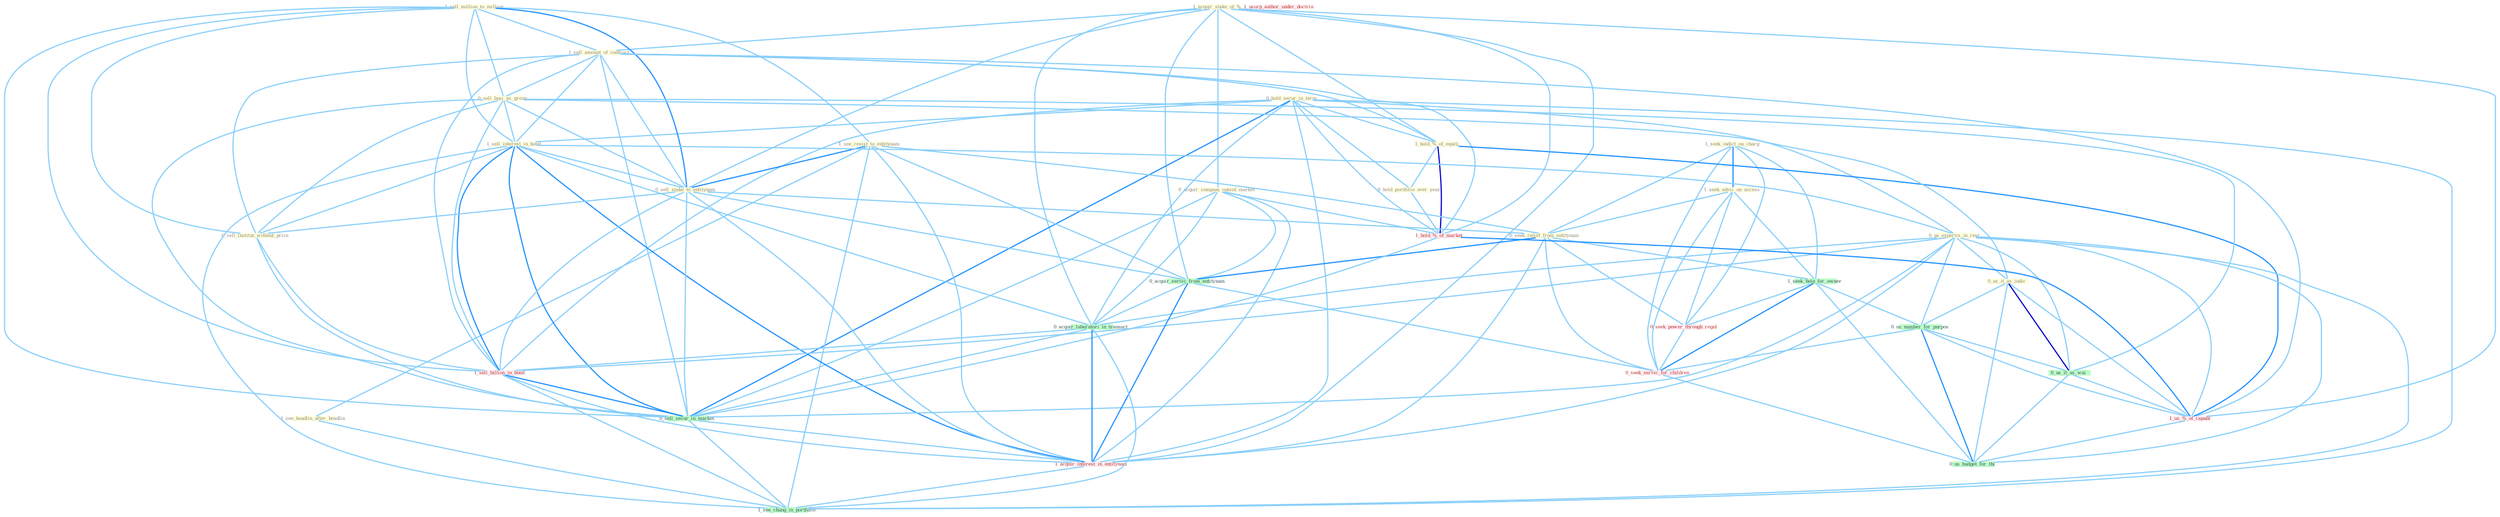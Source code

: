 Graph G{ 
    node
    [shape=polygon,style=filled,width=.5,height=.06,color="#BDFCC9",fixedsize=true,fontsize=4,
    fontcolor="#2f4f4f"];
    {node
    [color="#ffffe0", fontcolor="#8b7d6b"] "1_acquir_stake_of_% " "0_hold_secur_in_term " "1_seek_indict_on_charg " "1_sell_million_to_million " "0_acquir_compani_outsid_market " "1_sell_amount_of_contract " "1_hold_%_of_equiti " "0_sell_busi_as_group " "1_seek_advic_on_access " "1_see_resist_to_entitynam " "1_sell_interest_in_hotel " "0_sell_stake_to_entitynam " "0_seek_relief_from_entitynam " "0_us_expertis_in_rest " "0_hold_portfolio_over_year " "1_see_headlin_after_headlin " "0_us_it_as_indic " "0_sell_institut_without_price "}
{node [color="#fff0f5", fontcolor="#b22222"] "1_hold_%_of_market " "0_seek_power_through_regul " "1_sell_billion_in_bond " "1_usurp_author_under_doctrin " "1_us_%_of_capabl " "1_acquir_interest_in_entitynam " "0_seek_servic_for_children "}
edge [color="#B0E2FF"];

	"1_acquir_stake_of_% " -- "0_acquir_compani_outsid_market " [w="1", color="#87cefa" ];
	"1_acquir_stake_of_% " -- "1_sell_amount_of_contract " [w="1", color="#87cefa" ];
	"1_acquir_stake_of_% " -- "1_hold_%_of_equiti " [w="1", color="#87cefa" ];
	"1_acquir_stake_of_% " -- "0_sell_stake_to_entitynam " [w="1", color="#87cefa" ];
	"1_acquir_stake_of_% " -- "0_acquir_servic_from_entitynam " [w="1", color="#87cefa" ];
	"1_acquir_stake_of_% " -- "1_hold_%_of_market " [w="1", color="#87cefa" ];
	"1_acquir_stake_of_% " -- "0_acquir_laboratori_in_transact " [w="1", color="#87cefa" ];
	"1_acquir_stake_of_% " -- "1_us_%_of_capabl " [w="1", color="#87cefa" ];
	"1_acquir_stake_of_% " -- "1_acquir_interest_in_entitynam " [w="1", color="#87cefa" ];
	"0_hold_secur_in_term " -- "1_hold_%_of_equiti " [w="1", color="#87cefa" ];
	"0_hold_secur_in_term " -- "1_sell_interest_in_hotel " [w="1", color="#87cefa" ];
	"0_hold_secur_in_term " -- "0_us_expertis_in_rest " [w="1", color="#87cefa" ];
	"0_hold_secur_in_term " -- "0_hold_portfolio_over_year " [w="1", color="#87cefa" ];
	"0_hold_secur_in_term " -- "1_hold_%_of_market " [w="1", color="#87cefa" ];
	"0_hold_secur_in_term " -- "0_acquir_laboratori_in_transact " [w="1", color="#87cefa" ];
	"0_hold_secur_in_term " -- "1_sell_billion_in_bond " [w="1", color="#87cefa" ];
	"0_hold_secur_in_term " -- "0_sell_secur_in_market " [w="2", color="#1e90ff" , len=0.8];
	"0_hold_secur_in_term " -- "1_acquir_interest_in_entitynam " [w="1", color="#87cefa" ];
	"0_hold_secur_in_term " -- "1_see_chang_in_portfolio " [w="1", color="#87cefa" ];
	"1_seek_indict_on_charg " -- "1_seek_advic_on_access " [w="2", color="#1e90ff" , len=0.8];
	"1_seek_indict_on_charg " -- "0_seek_relief_from_entitynam " [w="1", color="#87cefa" ];
	"1_seek_indict_on_charg " -- "1_seek_help_for_owner " [w="1", color="#87cefa" ];
	"1_seek_indict_on_charg " -- "0_seek_power_through_regul " [w="1", color="#87cefa" ];
	"1_seek_indict_on_charg " -- "0_seek_servic_for_children " [w="1", color="#87cefa" ];
	"1_sell_million_to_million " -- "1_sell_amount_of_contract " [w="1", color="#87cefa" ];
	"1_sell_million_to_million " -- "0_sell_busi_as_group " [w="1", color="#87cefa" ];
	"1_sell_million_to_million " -- "1_see_resist_to_entitynam " [w="1", color="#87cefa" ];
	"1_sell_million_to_million " -- "1_sell_interest_in_hotel " [w="1", color="#87cefa" ];
	"1_sell_million_to_million " -- "0_sell_stake_to_entitynam " [w="2", color="#1e90ff" , len=0.8];
	"1_sell_million_to_million " -- "0_sell_institut_without_price " [w="1", color="#87cefa" ];
	"1_sell_million_to_million " -- "1_sell_billion_in_bond " [w="1", color="#87cefa" ];
	"1_sell_million_to_million " -- "0_sell_secur_in_market " [w="1", color="#87cefa" ];
	"0_acquir_compani_outsid_market " -- "0_acquir_servic_from_entitynam " [w="1", color="#87cefa" ];
	"0_acquir_compani_outsid_market " -- "1_hold_%_of_market " [w="1", color="#87cefa" ];
	"0_acquir_compani_outsid_market " -- "0_acquir_laboratori_in_transact " [w="1", color="#87cefa" ];
	"0_acquir_compani_outsid_market " -- "0_sell_secur_in_market " [w="1", color="#87cefa" ];
	"0_acquir_compani_outsid_market " -- "1_acquir_interest_in_entitynam " [w="1", color="#87cefa" ];
	"1_sell_amount_of_contract " -- "1_hold_%_of_equiti " [w="1", color="#87cefa" ];
	"1_sell_amount_of_contract " -- "0_sell_busi_as_group " [w="1", color="#87cefa" ];
	"1_sell_amount_of_contract " -- "1_sell_interest_in_hotel " [w="1", color="#87cefa" ];
	"1_sell_amount_of_contract " -- "0_sell_stake_to_entitynam " [w="1", color="#87cefa" ];
	"1_sell_amount_of_contract " -- "0_sell_institut_without_price " [w="1", color="#87cefa" ];
	"1_sell_amount_of_contract " -- "1_hold_%_of_market " [w="1", color="#87cefa" ];
	"1_sell_amount_of_contract " -- "1_sell_billion_in_bond " [w="1", color="#87cefa" ];
	"1_sell_amount_of_contract " -- "1_us_%_of_capabl " [w="1", color="#87cefa" ];
	"1_sell_amount_of_contract " -- "0_sell_secur_in_market " [w="1", color="#87cefa" ];
	"1_hold_%_of_equiti " -- "0_hold_portfolio_over_year " [w="1", color="#87cefa" ];
	"1_hold_%_of_equiti " -- "1_hold_%_of_market " [w="3", color="#0000cd" , len=0.6];
	"1_hold_%_of_equiti " -- "1_us_%_of_capabl " [w="2", color="#1e90ff" , len=0.8];
	"0_sell_busi_as_group " -- "1_sell_interest_in_hotel " [w="1", color="#87cefa" ];
	"0_sell_busi_as_group " -- "0_sell_stake_to_entitynam " [w="1", color="#87cefa" ];
	"0_sell_busi_as_group " -- "0_us_it_as_indic " [w="1", color="#87cefa" ];
	"0_sell_busi_as_group " -- "0_sell_institut_without_price " [w="1", color="#87cefa" ];
	"0_sell_busi_as_group " -- "1_sell_billion_in_bond " [w="1", color="#87cefa" ];
	"0_sell_busi_as_group " -- "0_us_it_as_wai " [w="1", color="#87cefa" ];
	"0_sell_busi_as_group " -- "0_sell_secur_in_market " [w="1", color="#87cefa" ];
	"1_seek_advic_on_access " -- "0_seek_relief_from_entitynam " [w="1", color="#87cefa" ];
	"1_seek_advic_on_access " -- "1_seek_help_for_owner " [w="1", color="#87cefa" ];
	"1_seek_advic_on_access " -- "0_seek_power_through_regul " [w="1", color="#87cefa" ];
	"1_seek_advic_on_access " -- "0_seek_servic_for_children " [w="1", color="#87cefa" ];
	"1_see_resist_to_entitynam " -- "0_sell_stake_to_entitynam " [w="2", color="#1e90ff" , len=0.8];
	"1_see_resist_to_entitynam " -- "0_seek_relief_from_entitynam " [w="1", color="#87cefa" ];
	"1_see_resist_to_entitynam " -- "1_see_headlin_after_headlin " [w="1", color="#87cefa" ];
	"1_see_resist_to_entitynam " -- "0_acquir_servic_from_entitynam " [w="1", color="#87cefa" ];
	"1_see_resist_to_entitynam " -- "1_acquir_interest_in_entitynam " [w="1", color="#87cefa" ];
	"1_see_resist_to_entitynam " -- "1_see_chang_in_portfolio " [w="1", color="#87cefa" ];
	"1_sell_interest_in_hotel " -- "0_sell_stake_to_entitynam " [w="1", color="#87cefa" ];
	"1_sell_interest_in_hotel " -- "0_us_expertis_in_rest " [w="1", color="#87cefa" ];
	"1_sell_interest_in_hotel " -- "0_sell_institut_without_price " [w="1", color="#87cefa" ];
	"1_sell_interest_in_hotel " -- "0_acquir_laboratori_in_transact " [w="1", color="#87cefa" ];
	"1_sell_interest_in_hotel " -- "1_sell_billion_in_bond " [w="2", color="#1e90ff" , len=0.8];
	"1_sell_interest_in_hotel " -- "0_sell_secur_in_market " [w="2", color="#1e90ff" , len=0.8];
	"1_sell_interest_in_hotel " -- "1_acquir_interest_in_entitynam " [w="2", color="#1e90ff" , len=0.8];
	"1_sell_interest_in_hotel " -- "1_see_chang_in_portfolio " [w="1", color="#87cefa" ];
	"0_sell_stake_to_entitynam " -- "0_seek_relief_from_entitynam " [w="1", color="#87cefa" ];
	"0_sell_stake_to_entitynam " -- "0_sell_institut_without_price " [w="1", color="#87cefa" ];
	"0_sell_stake_to_entitynam " -- "0_acquir_servic_from_entitynam " [w="1", color="#87cefa" ];
	"0_sell_stake_to_entitynam " -- "1_sell_billion_in_bond " [w="1", color="#87cefa" ];
	"0_sell_stake_to_entitynam " -- "0_sell_secur_in_market " [w="1", color="#87cefa" ];
	"0_sell_stake_to_entitynam " -- "1_acquir_interest_in_entitynam " [w="1", color="#87cefa" ];
	"0_seek_relief_from_entitynam " -- "1_seek_help_for_owner " [w="1", color="#87cefa" ];
	"0_seek_relief_from_entitynam " -- "0_acquir_servic_from_entitynam " [w="2", color="#1e90ff" , len=0.8];
	"0_seek_relief_from_entitynam " -- "0_seek_power_through_regul " [w="1", color="#87cefa" ];
	"0_seek_relief_from_entitynam " -- "1_acquir_interest_in_entitynam " [w="1", color="#87cefa" ];
	"0_seek_relief_from_entitynam " -- "0_seek_servic_for_children " [w="1", color="#87cefa" ];
	"0_us_expertis_in_rest " -- "0_us_it_as_indic " [w="1", color="#87cefa" ];
	"0_us_expertis_in_rest " -- "0_us_number_for_purpos " [w="1", color="#87cefa" ];
	"0_us_expertis_in_rest " -- "0_acquir_laboratori_in_transact " [w="1", color="#87cefa" ];
	"0_us_expertis_in_rest " -- "1_sell_billion_in_bond " [w="1", color="#87cefa" ];
	"0_us_expertis_in_rest " -- "0_us_it_as_wai " [w="1", color="#87cefa" ];
	"0_us_expertis_in_rest " -- "1_us_%_of_capabl " [w="1", color="#87cefa" ];
	"0_us_expertis_in_rest " -- "0_sell_secur_in_market " [w="1", color="#87cefa" ];
	"0_us_expertis_in_rest " -- "1_acquir_interest_in_entitynam " [w="1", color="#87cefa" ];
	"0_us_expertis_in_rest " -- "1_see_chang_in_portfolio " [w="1", color="#87cefa" ];
	"0_us_expertis_in_rest " -- "0_us_budget_for_thi " [w="1", color="#87cefa" ];
	"0_hold_portfolio_over_year " -- "1_hold_%_of_market " [w="1", color="#87cefa" ];
	"1_see_headlin_after_headlin " -- "1_see_chang_in_portfolio " [w="1", color="#87cefa" ];
	"0_us_it_as_indic " -- "0_us_number_for_purpos " [w="1", color="#87cefa" ];
	"0_us_it_as_indic " -- "0_us_it_as_wai " [w="3", color="#0000cd" , len=0.6];
	"0_us_it_as_indic " -- "1_us_%_of_capabl " [w="1", color="#87cefa" ];
	"0_us_it_as_indic " -- "0_us_budget_for_thi " [w="1", color="#87cefa" ];
	"0_sell_institut_without_price " -- "1_sell_billion_in_bond " [w="1", color="#87cefa" ];
	"0_sell_institut_without_price " -- "0_sell_secur_in_market " [w="1", color="#87cefa" ];
	"1_seek_help_for_owner " -- "0_seek_power_through_regul " [w="1", color="#87cefa" ];
	"1_seek_help_for_owner " -- "0_us_number_for_purpos " [w="1", color="#87cefa" ];
	"1_seek_help_for_owner " -- "0_seek_servic_for_children " [w="2", color="#1e90ff" , len=0.8];
	"1_seek_help_for_owner " -- "0_us_budget_for_thi " [w="1", color="#87cefa" ];
	"0_acquir_servic_from_entitynam " -- "0_acquir_laboratori_in_transact " [w="1", color="#87cefa" ];
	"0_acquir_servic_from_entitynam " -- "1_acquir_interest_in_entitynam " [w="2", color="#1e90ff" , len=0.8];
	"0_acquir_servic_from_entitynam " -- "0_seek_servic_for_children " [w="1", color="#87cefa" ];
	"1_hold_%_of_market " -- "1_us_%_of_capabl " [w="2", color="#1e90ff" , len=0.8];
	"1_hold_%_of_market " -- "0_sell_secur_in_market " [w="1", color="#87cefa" ];
	"0_seek_power_through_regul " -- "0_seek_servic_for_children " [w="1", color="#87cefa" ];
	"0_us_number_for_purpos " -- "0_us_it_as_wai " [w="1", color="#87cefa" ];
	"0_us_number_for_purpos " -- "1_us_%_of_capabl " [w="1", color="#87cefa" ];
	"0_us_number_for_purpos " -- "0_seek_servic_for_children " [w="1", color="#87cefa" ];
	"0_us_number_for_purpos " -- "0_us_budget_for_thi " [w="2", color="#1e90ff" , len=0.8];
	"0_acquir_laboratori_in_transact " -- "1_sell_billion_in_bond " [w="1", color="#87cefa" ];
	"0_acquir_laboratori_in_transact " -- "0_sell_secur_in_market " [w="1", color="#87cefa" ];
	"0_acquir_laboratori_in_transact " -- "1_acquir_interest_in_entitynam " [w="2", color="#1e90ff" , len=0.8];
	"0_acquir_laboratori_in_transact " -- "1_see_chang_in_portfolio " [w="1", color="#87cefa" ];
	"1_sell_billion_in_bond " -- "0_sell_secur_in_market " [w="2", color="#1e90ff" , len=0.8];
	"1_sell_billion_in_bond " -- "1_acquir_interest_in_entitynam " [w="1", color="#87cefa" ];
	"1_sell_billion_in_bond " -- "1_see_chang_in_portfolio " [w="1", color="#87cefa" ];
	"0_us_it_as_wai " -- "1_us_%_of_capabl " [w="1", color="#87cefa" ];
	"0_us_it_as_wai " -- "0_us_budget_for_thi " [w="1", color="#87cefa" ];
	"1_us_%_of_capabl " -- "0_us_budget_for_thi " [w="1", color="#87cefa" ];
	"0_sell_secur_in_market " -- "1_acquir_interest_in_entitynam " [w="1", color="#87cefa" ];
	"0_sell_secur_in_market " -- "1_see_chang_in_portfolio " [w="1", color="#87cefa" ];
	"1_acquir_interest_in_entitynam " -- "1_see_chang_in_portfolio " [w="1", color="#87cefa" ];
	"0_seek_servic_for_children " -- "0_us_budget_for_thi " [w="1", color="#87cefa" ];
}